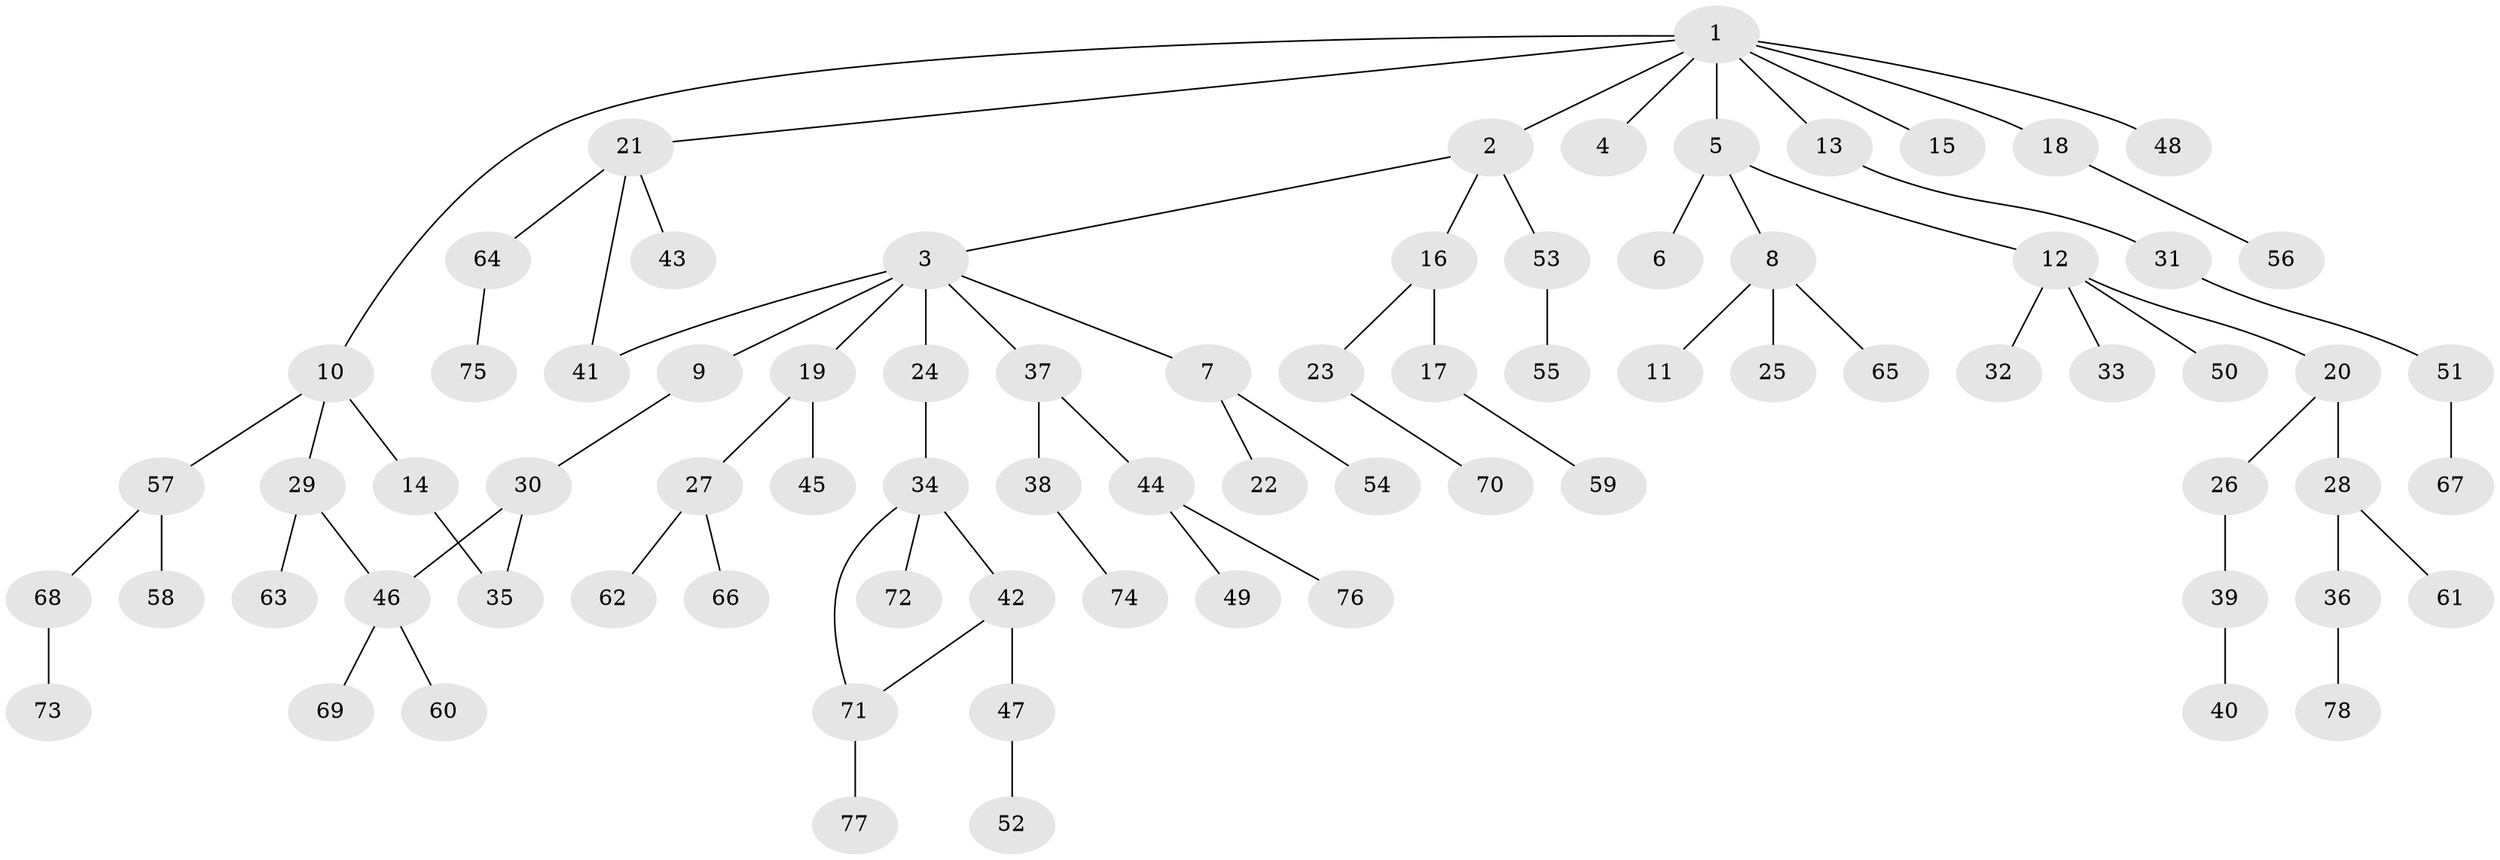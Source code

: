 // coarse degree distribution, {8: 0.019230769230769232, 4: 0.057692307692307696, 7: 0.019230769230769232, 3: 0.21153846153846154, 2: 0.17307692307692307, 1: 0.5, 6: 0.019230769230769232}
// Generated by graph-tools (version 1.1) at 2025/41/03/06/25 10:41:31]
// undirected, 78 vertices, 81 edges
graph export_dot {
graph [start="1"]
  node [color=gray90,style=filled];
  1;
  2;
  3;
  4;
  5;
  6;
  7;
  8;
  9;
  10;
  11;
  12;
  13;
  14;
  15;
  16;
  17;
  18;
  19;
  20;
  21;
  22;
  23;
  24;
  25;
  26;
  27;
  28;
  29;
  30;
  31;
  32;
  33;
  34;
  35;
  36;
  37;
  38;
  39;
  40;
  41;
  42;
  43;
  44;
  45;
  46;
  47;
  48;
  49;
  50;
  51;
  52;
  53;
  54;
  55;
  56;
  57;
  58;
  59;
  60;
  61;
  62;
  63;
  64;
  65;
  66;
  67;
  68;
  69;
  70;
  71;
  72;
  73;
  74;
  75;
  76;
  77;
  78;
  1 -- 2;
  1 -- 4;
  1 -- 5;
  1 -- 10;
  1 -- 13;
  1 -- 15;
  1 -- 18;
  1 -- 21;
  1 -- 48;
  2 -- 3;
  2 -- 16;
  2 -- 53;
  3 -- 7;
  3 -- 9;
  3 -- 19;
  3 -- 24;
  3 -- 37;
  3 -- 41;
  5 -- 6;
  5 -- 8;
  5 -- 12;
  7 -- 22;
  7 -- 54;
  8 -- 11;
  8 -- 25;
  8 -- 65;
  9 -- 30;
  10 -- 14;
  10 -- 29;
  10 -- 57;
  12 -- 20;
  12 -- 32;
  12 -- 33;
  12 -- 50;
  13 -- 31;
  14 -- 35;
  16 -- 17;
  16 -- 23;
  17 -- 59;
  18 -- 56;
  19 -- 27;
  19 -- 45;
  20 -- 26;
  20 -- 28;
  21 -- 43;
  21 -- 64;
  21 -- 41;
  23 -- 70;
  24 -- 34;
  26 -- 39;
  27 -- 62;
  27 -- 66;
  28 -- 36;
  28 -- 61;
  29 -- 63;
  29 -- 46;
  30 -- 35;
  30 -- 46;
  31 -- 51;
  34 -- 42;
  34 -- 71;
  34 -- 72;
  36 -- 78;
  37 -- 38;
  37 -- 44;
  38 -- 74;
  39 -- 40;
  42 -- 47;
  42 -- 71;
  44 -- 49;
  44 -- 76;
  46 -- 60;
  46 -- 69;
  47 -- 52;
  51 -- 67;
  53 -- 55;
  57 -- 58;
  57 -- 68;
  64 -- 75;
  68 -- 73;
  71 -- 77;
}
